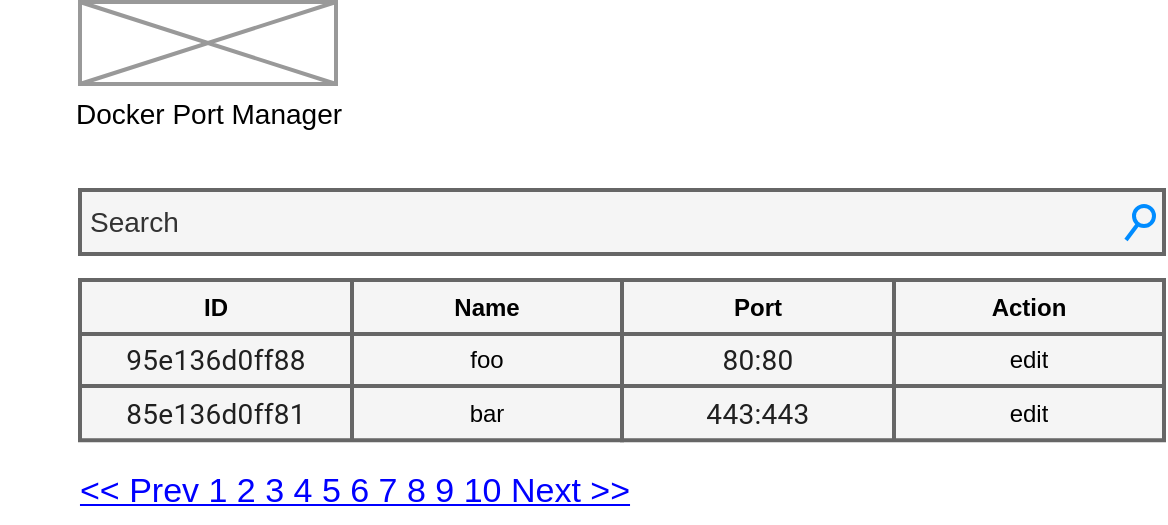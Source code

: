 <mxfile>
    <diagram id="CSwZ0QhRWfZWRHiUbBce" name="Page-1">
        <mxGraphModel dx="1663" dy="935" grid="0" gridSize="10" guides="1" tooltips="1" connect="1" arrows="1" fold="1" page="0" pageScale="1" pageWidth="850" pageHeight="1100" math="0" shadow="0">
            <root>
                <mxCell id="0"/>
                <mxCell id="38" value="Untitled Layer" parent="0"/>
                <mxCell id="1" parent="0"/>
                <mxCell id="2" value="Search" style="strokeWidth=2;shadow=0;dashed=0;align=center;html=1;shape=mxgraph.mockup.forms.searchBox;strokeColor=#666666;mainText=;strokeColor2=#008cff;fontColor=#333333;fontSize=14;align=left;spacingLeft=3;fillColor=#f5f5f5;" vertex="1" parent="1">
                    <mxGeometry x="-82" y="45" width="542" height="32" as="geometry"/>
                </mxCell>
                <mxCell id="3" value="" style="shape=table;html=1;whiteSpace=wrap;startSize=0;container=1;collapsible=0;childLayout=tableLayout;strokeWidth=2;fillColor=#f5f5f5;fontColor=#333333;strokeColor=#666666;" vertex="1" parent="1">
                    <mxGeometry x="-82" y="90" width="271" height="80.08" as="geometry"/>
                </mxCell>
                <mxCell id="4" value="" style="shape=tableRow;horizontal=0;startSize=0;swimlaneHead=0;swimlaneBody=0;top=0;left=0;bottom=0;right=0;collapsible=0;dropTarget=0;fillColor=none;points=[[0,0.5],[1,0.5]];portConstraint=eastwest;" vertex="1" parent="3">
                    <mxGeometry width="271" height="27" as="geometry"/>
                </mxCell>
                <mxCell id="5" value="ID" style="shape=partialRectangle;html=1;whiteSpace=wrap;connectable=0;fillColor=none;top=0;left=0;bottom=0;right=0;overflow=hidden;fontStyle=1" vertex="1" parent="4">
                    <mxGeometry width="136" height="27" as="geometry">
                        <mxRectangle width="136" height="27" as="alternateBounds"/>
                    </mxGeometry>
                </mxCell>
                <mxCell id="6" value="Name" style="shape=partialRectangle;html=1;whiteSpace=wrap;connectable=0;fillColor=none;top=0;left=0;bottom=0;right=0;overflow=hidden;fontStyle=1" vertex="1" parent="4">
                    <mxGeometry x="136" width="135" height="27" as="geometry">
                        <mxRectangle width="135" height="27" as="alternateBounds"/>
                    </mxGeometry>
                </mxCell>
                <mxCell id="7" value="" style="shape=tableRow;horizontal=0;startSize=0;swimlaneHead=0;swimlaneBody=0;top=0;left=0;bottom=0;right=0;collapsible=0;dropTarget=0;fillColor=none;points=[[0,0.5],[1,0.5]];portConstraint=eastwest;" vertex="1" parent="3">
                    <mxGeometry y="27" width="271" height="26" as="geometry"/>
                </mxCell>
                <mxCell id="8" value="&lt;span style=&quot;color: rgba(0, 0, 0, 0.87); font-family: Roboto, Helvetica, Arial, sans-serif; font-size: 14px; letter-spacing: 0.15px; text-align: left;&quot;&gt;95e136d0ff88&lt;/span&gt;" style="shape=partialRectangle;html=1;whiteSpace=wrap;connectable=0;fillColor=none;top=0;left=0;bottom=0;right=0;overflow=hidden;" vertex="1" parent="7">
                    <mxGeometry width="136" height="26" as="geometry">
                        <mxRectangle width="136" height="26" as="alternateBounds"/>
                    </mxGeometry>
                </mxCell>
                <mxCell id="9" value="foo" style="shape=partialRectangle;html=1;whiteSpace=wrap;connectable=0;fillColor=none;top=0;left=0;bottom=0;right=0;overflow=hidden;" vertex="1" parent="7">
                    <mxGeometry x="136" width="135" height="26" as="geometry">
                        <mxRectangle width="135" height="26" as="alternateBounds"/>
                    </mxGeometry>
                </mxCell>
                <mxCell id="10" value="" style="shape=tableRow;horizontal=0;startSize=0;swimlaneHead=0;swimlaneBody=0;top=0;left=0;bottom=0;right=0;collapsible=0;dropTarget=0;fillColor=none;points=[[0,0.5],[1,0.5]];portConstraint=eastwest;" vertex="1" parent="3">
                    <mxGeometry y="53" width="271" height="27" as="geometry"/>
                </mxCell>
                <mxCell id="11" value="&lt;span style=&quot;color: rgba(0, 0, 0, 0.87); font-family: Roboto, Helvetica, Arial, sans-serif; font-size: 14px; letter-spacing: 0.15px; text-align: left;&quot;&gt;85e136d0ff81&lt;/span&gt;" style="shape=partialRectangle;html=1;whiteSpace=wrap;connectable=0;fillColor=none;top=0;left=0;bottom=0;right=0;overflow=hidden;" vertex="1" parent="10">
                    <mxGeometry width="136" height="27" as="geometry">
                        <mxRectangle width="136" height="27" as="alternateBounds"/>
                    </mxGeometry>
                </mxCell>
                <mxCell id="12" value="bar" style="shape=partialRectangle;html=1;whiteSpace=wrap;connectable=0;fillColor=none;top=0;left=0;bottom=0;right=0;overflow=hidden;" vertex="1" parent="10">
                    <mxGeometry x="136" width="135" height="27" as="geometry">
                        <mxRectangle width="135" height="27" as="alternateBounds"/>
                    </mxGeometry>
                </mxCell>
                <mxCell id="23" value="" style="shape=table;html=1;whiteSpace=wrap;startSize=0;container=1;collapsible=0;childLayout=tableLayout;strokeWidth=2;fillColor=#f5f5f5;fontColor=#333333;strokeColor=#666666;" vertex="1" parent="1">
                    <mxGeometry x="189" y="90" width="271" height="80.08" as="geometry"/>
                </mxCell>
                <mxCell id="24" value="" style="shape=tableRow;horizontal=0;startSize=0;swimlaneHead=0;swimlaneBody=0;top=0;left=0;bottom=0;right=0;collapsible=0;dropTarget=0;fillColor=none;points=[[0,0.5],[1,0.5]];portConstraint=eastwest;" vertex="1" parent="23">
                    <mxGeometry width="271" height="27" as="geometry"/>
                </mxCell>
                <mxCell id="25" value="Port" style="shape=partialRectangle;html=1;whiteSpace=wrap;connectable=0;fillColor=none;top=0;left=0;bottom=0;right=0;overflow=hidden;fontStyle=1" vertex="1" parent="24">
                    <mxGeometry width="136" height="27" as="geometry">
                        <mxRectangle width="136" height="27" as="alternateBounds"/>
                    </mxGeometry>
                </mxCell>
                <mxCell id="26" value="Action" style="shape=partialRectangle;html=1;whiteSpace=wrap;connectable=0;fillColor=none;top=0;left=0;bottom=0;right=0;overflow=hidden;fontStyle=1" vertex="1" parent="24">
                    <mxGeometry x="136" width="135" height="27" as="geometry">
                        <mxRectangle width="135" height="27" as="alternateBounds"/>
                    </mxGeometry>
                </mxCell>
                <mxCell id="27" value="" style="shape=tableRow;horizontal=0;startSize=0;swimlaneHead=0;swimlaneBody=0;top=0;left=0;bottom=0;right=0;collapsible=0;dropTarget=0;fillColor=none;points=[[0,0.5],[1,0.5]];portConstraint=eastwest;" vertex="1" parent="23">
                    <mxGeometry y="27" width="271" height="26" as="geometry"/>
                </mxCell>
                <mxCell id="28" value="&lt;span style=&quot;color: rgba(0, 0, 0, 0.87); font-family: Roboto, Helvetica, Arial, sans-serif; font-size: 14px; letter-spacing: 0.15px; text-align: left;&quot;&gt;80:80&lt;/span&gt;" style="shape=partialRectangle;html=1;whiteSpace=wrap;connectable=0;fillColor=none;top=0;left=0;bottom=0;right=0;overflow=hidden;" vertex="1" parent="27">
                    <mxGeometry width="136" height="26" as="geometry">
                        <mxRectangle width="136" height="26" as="alternateBounds"/>
                    </mxGeometry>
                </mxCell>
                <mxCell id="29" value="edit" style="shape=partialRectangle;html=1;whiteSpace=wrap;connectable=0;fillColor=none;top=0;left=0;bottom=0;right=0;overflow=hidden;" vertex="1" parent="27">
                    <mxGeometry x="136" width="135" height="26" as="geometry">
                        <mxRectangle width="135" height="26" as="alternateBounds"/>
                    </mxGeometry>
                </mxCell>
                <mxCell id="30" value="" style="shape=tableRow;horizontal=0;startSize=0;swimlaneHead=0;swimlaneBody=0;top=0;left=0;bottom=0;right=0;collapsible=0;dropTarget=0;fillColor=none;points=[[0,0.5],[1,0.5]];portConstraint=eastwest;" vertex="1" parent="23">
                    <mxGeometry y="53" width="271" height="27" as="geometry"/>
                </mxCell>
                <mxCell id="31" value="&lt;span style=&quot;color: rgba(0, 0, 0, 0.87); font-family: Roboto, Helvetica, Arial, sans-serif; font-size: 14px; letter-spacing: 0.15px; text-align: left;&quot;&gt;443:443&lt;/span&gt;" style="shape=partialRectangle;html=1;whiteSpace=wrap;connectable=0;fillColor=none;top=0;left=0;bottom=0;right=0;overflow=hidden;" vertex="1" parent="30">
                    <mxGeometry width="136" height="27" as="geometry">
                        <mxRectangle width="136" height="27" as="alternateBounds"/>
                    </mxGeometry>
                </mxCell>
                <mxCell id="32" value="edit" style="shape=partialRectangle;html=1;whiteSpace=wrap;connectable=0;fillColor=none;top=0;left=0;bottom=0;right=0;overflow=hidden;" vertex="1" parent="30">
                    <mxGeometry x="136" width="135" height="27" as="geometry">
                        <mxRectangle width="135" height="27" as="alternateBounds"/>
                    </mxGeometry>
                </mxCell>
                <mxCell id="33" value="&lt;&lt; Prev 1 2 3 4 5 6 7 8 9 10 Next &gt;&gt;" style="strokeWidth=1;shadow=0;dashed=0;align=center;html=1;shape=mxgraph.mockup.navigation.pagination;linkText=;fontSize=17;fontColor=#0000ff;fontStyle=4;" vertex="1" parent="1">
                    <mxGeometry x="-121.5" y="181" width="352.5" height="30" as="geometry"/>
                </mxCell>
                <mxCell id="34" value="Docker Port Manager" style="verticalLabelPosition=bottom;shadow=0;dashed=0;align=center;html=1;verticalAlign=top;strokeWidth=2;shape=mxgraph.mockup.graphics.simpleIcon;strokeColor=#999999;fontSize=14;" vertex="1" parent="1">
                    <mxGeometry x="-82" y="-49" width="128" height="41" as="geometry"/>
                </mxCell>
            </root>
        </mxGraphModel>
    </diagram>
</mxfile>